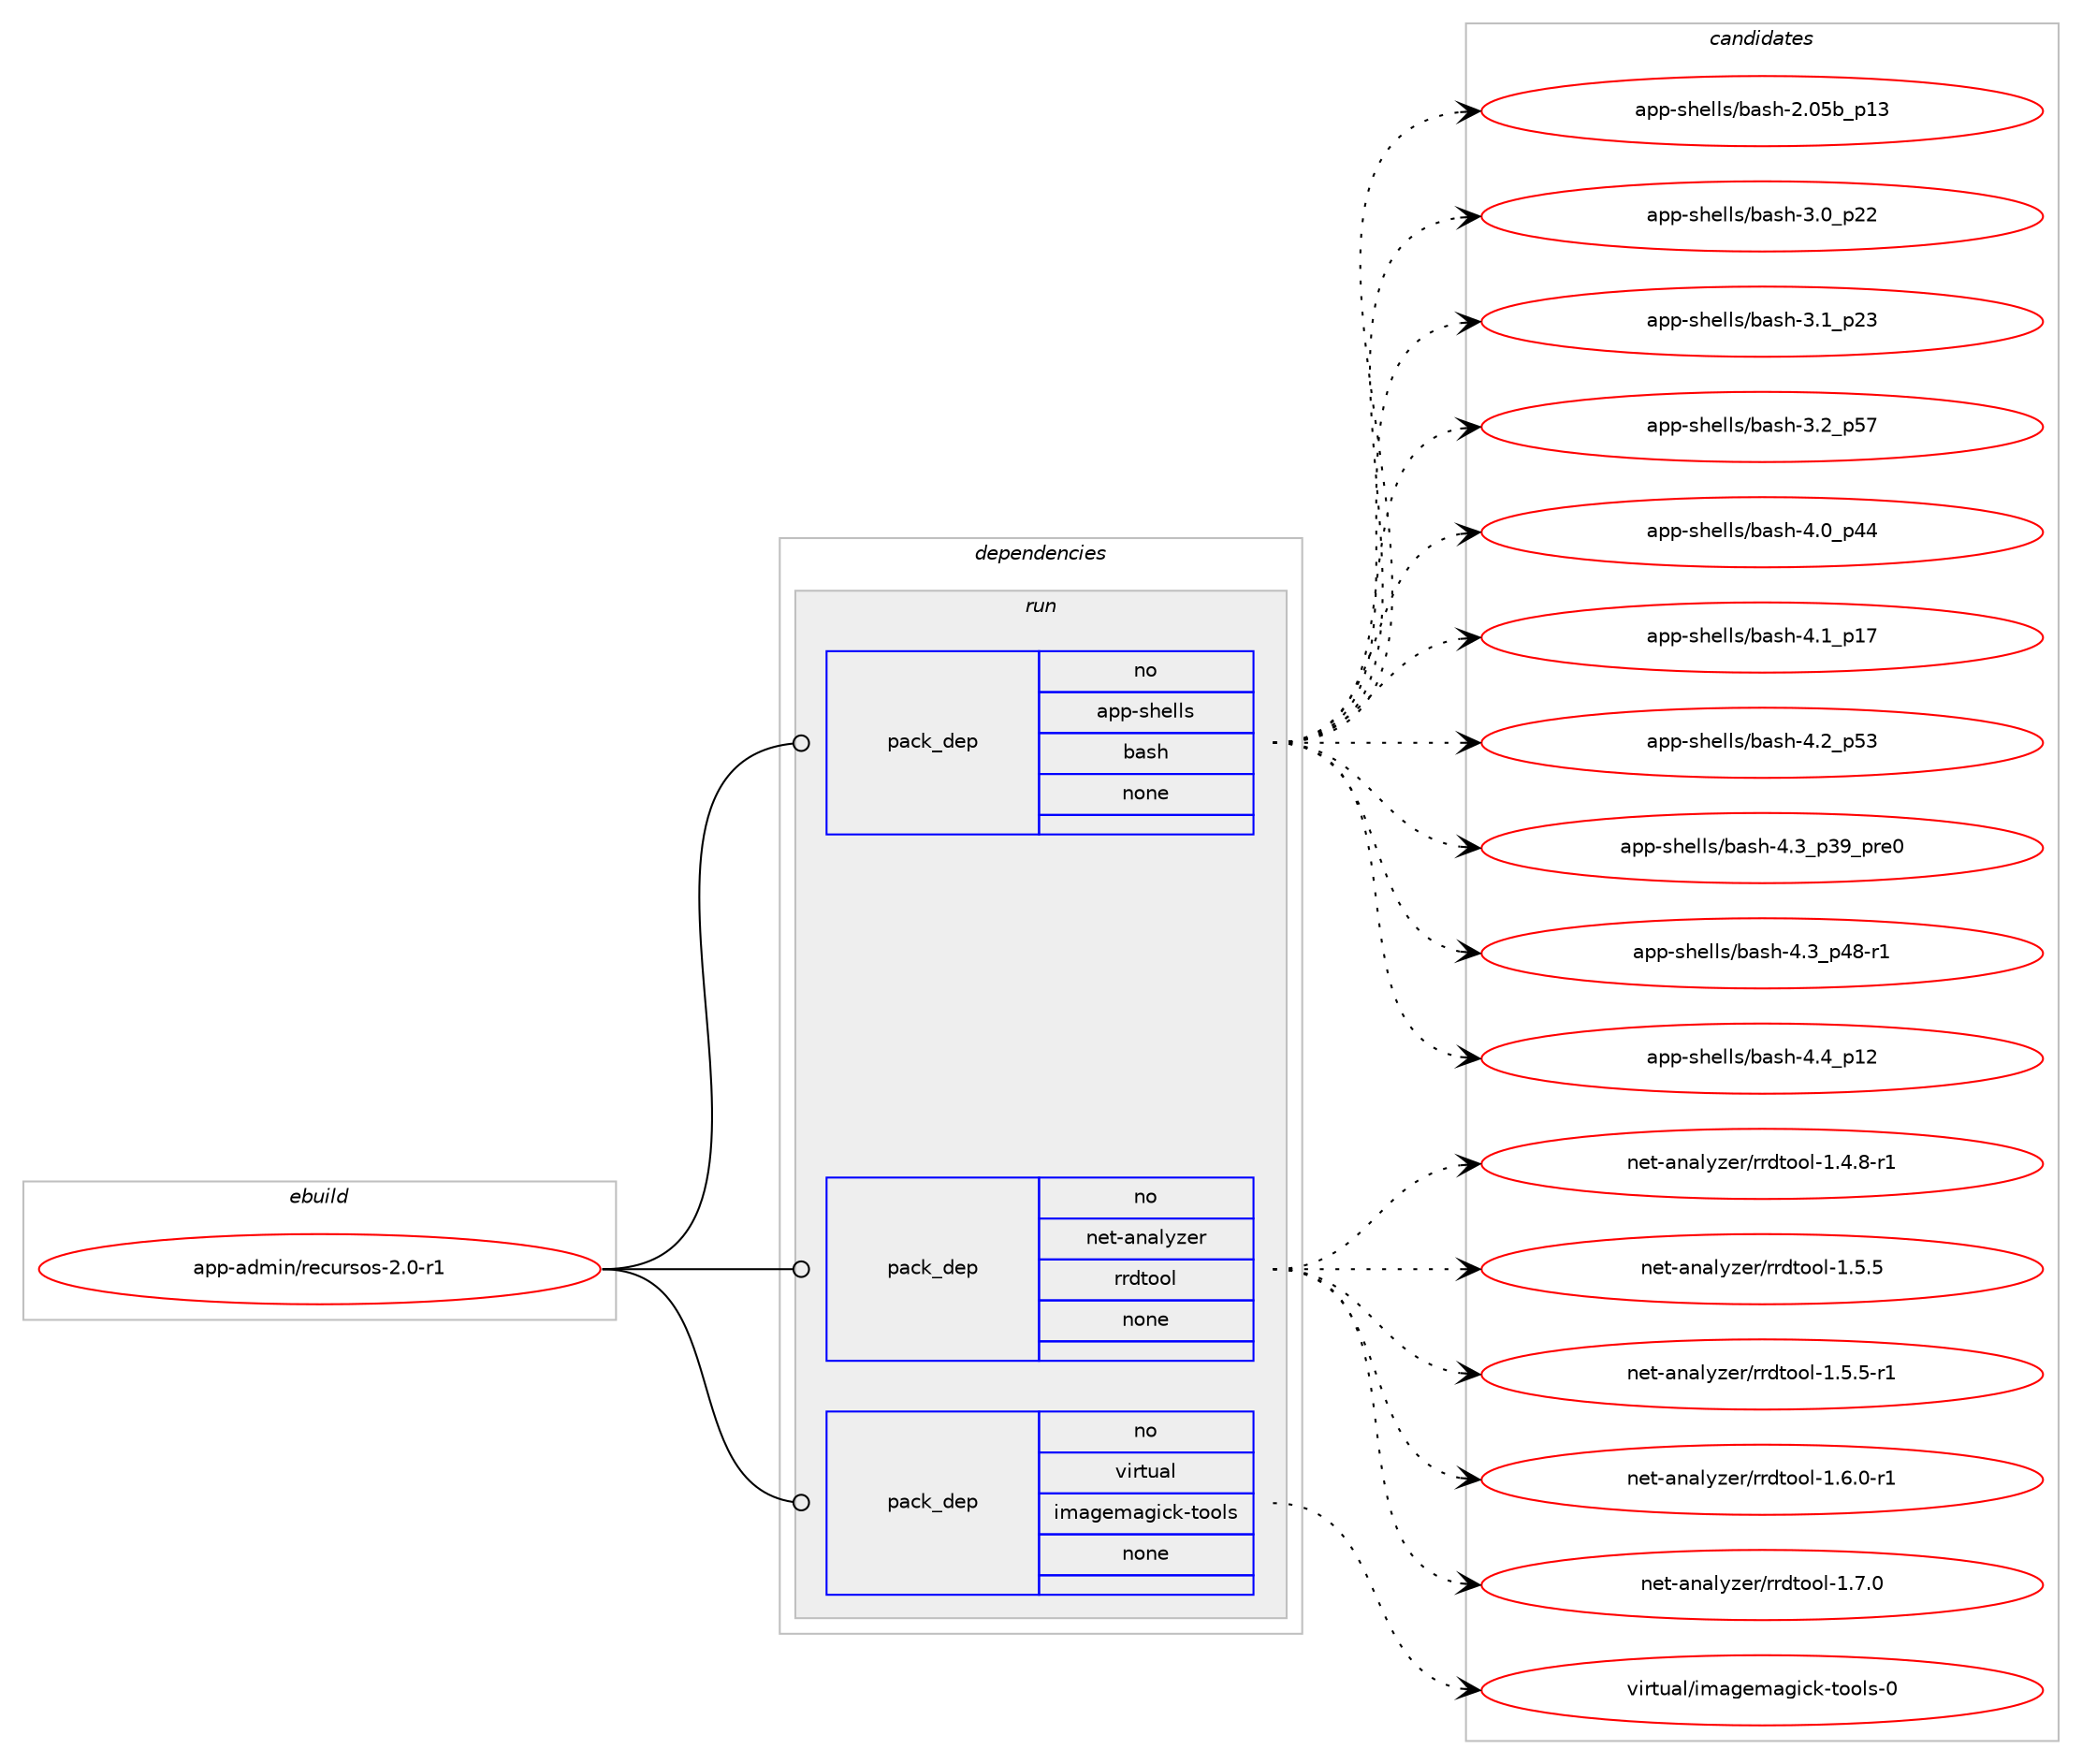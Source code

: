 digraph prolog {

# *************
# Graph options
# *************

newrank=true;
concentrate=true;
compound=true;
graph [rankdir=LR,fontname=Helvetica,fontsize=10,ranksep=1.5];#, ranksep=2.5, nodesep=0.2];
edge  [arrowhead=vee];
node  [fontname=Helvetica,fontsize=10];

# **********
# The ebuild
# **********

subgraph cluster_leftcol {
color=gray;
rank=same;
label=<<i>ebuild</i>>;
id [label="app-admin/recursos-2.0-r1", color=red, width=4, href="../app-admin/recursos-2.0-r1.svg"];
}

# ****************
# The dependencies
# ****************

subgraph cluster_midcol {
color=gray;
label=<<i>dependencies</i>>;
subgraph cluster_compile {
fillcolor="#eeeeee";
style=filled;
label=<<i>compile</i>>;
}
subgraph cluster_compileandrun {
fillcolor="#eeeeee";
style=filled;
label=<<i>compile and run</i>>;
}
subgraph cluster_run {
fillcolor="#eeeeee";
style=filled;
label=<<i>run</i>>;
subgraph pack3700 {
dependency5166 [label=<<TABLE BORDER="0" CELLBORDER="1" CELLSPACING="0" CELLPADDING="4" WIDTH="220"><TR><TD ROWSPAN="6" CELLPADDING="30">pack_dep</TD></TR><TR><TD WIDTH="110">no</TD></TR><TR><TD>app-shells</TD></TR><TR><TD>bash</TD></TR><TR><TD>none</TD></TR><TR><TD></TD></TR></TABLE>>, shape=none, color=blue];
}
id:e -> dependency5166:w [weight=20,style="solid",arrowhead="odot"];
subgraph pack3701 {
dependency5167 [label=<<TABLE BORDER="0" CELLBORDER="1" CELLSPACING="0" CELLPADDING="4" WIDTH="220"><TR><TD ROWSPAN="6" CELLPADDING="30">pack_dep</TD></TR><TR><TD WIDTH="110">no</TD></TR><TR><TD>net-analyzer</TD></TR><TR><TD>rrdtool</TD></TR><TR><TD>none</TD></TR><TR><TD></TD></TR></TABLE>>, shape=none, color=blue];
}
id:e -> dependency5167:w [weight=20,style="solid",arrowhead="odot"];
subgraph pack3702 {
dependency5168 [label=<<TABLE BORDER="0" CELLBORDER="1" CELLSPACING="0" CELLPADDING="4" WIDTH="220"><TR><TD ROWSPAN="6" CELLPADDING="30">pack_dep</TD></TR><TR><TD WIDTH="110">no</TD></TR><TR><TD>virtual</TD></TR><TR><TD>imagemagick-tools</TD></TR><TR><TD>none</TD></TR><TR><TD></TD></TR></TABLE>>, shape=none, color=blue];
}
id:e -> dependency5168:w [weight=20,style="solid",arrowhead="odot"];
}
}

# **************
# The candidates
# **************

subgraph cluster_choices {
rank=same;
color=gray;
label=<<i>candidates</i>>;

subgraph choice3700 {
color=black;
nodesep=1;
choice9711211245115104101108108115479897115104455046485398951124951 [label="app-shells/bash-2.05b_p13", color=red, width=4,href="../app-shells/bash-2.05b_p13.svg"];
choice971121124511510410110810811547989711510445514648951125050 [label="app-shells/bash-3.0_p22", color=red, width=4,href="../app-shells/bash-3.0_p22.svg"];
choice971121124511510410110810811547989711510445514649951125051 [label="app-shells/bash-3.1_p23", color=red, width=4,href="../app-shells/bash-3.1_p23.svg"];
choice971121124511510410110810811547989711510445514650951125355 [label="app-shells/bash-3.2_p57", color=red, width=4,href="../app-shells/bash-3.2_p57.svg"];
choice971121124511510410110810811547989711510445524648951125252 [label="app-shells/bash-4.0_p44", color=red, width=4,href="../app-shells/bash-4.0_p44.svg"];
choice971121124511510410110810811547989711510445524649951124955 [label="app-shells/bash-4.1_p17", color=red, width=4,href="../app-shells/bash-4.1_p17.svg"];
choice971121124511510410110810811547989711510445524650951125351 [label="app-shells/bash-4.2_p53", color=red, width=4,href="../app-shells/bash-4.2_p53.svg"];
choice9711211245115104101108108115479897115104455246519511251579511211410148 [label="app-shells/bash-4.3_p39_pre0", color=red, width=4,href="../app-shells/bash-4.3_p39_pre0.svg"];
choice9711211245115104101108108115479897115104455246519511252564511449 [label="app-shells/bash-4.3_p48-r1", color=red, width=4,href="../app-shells/bash-4.3_p48-r1.svg"];
choice971121124511510410110810811547989711510445524652951124950 [label="app-shells/bash-4.4_p12", color=red, width=4,href="../app-shells/bash-4.4_p12.svg"];
dependency5166:e -> choice9711211245115104101108108115479897115104455046485398951124951:w [style=dotted,weight="100"];
dependency5166:e -> choice971121124511510410110810811547989711510445514648951125050:w [style=dotted,weight="100"];
dependency5166:e -> choice971121124511510410110810811547989711510445514649951125051:w [style=dotted,weight="100"];
dependency5166:e -> choice971121124511510410110810811547989711510445514650951125355:w [style=dotted,weight="100"];
dependency5166:e -> choice971121124511510410110810811547989711510445524648951125252:w [style=dotted,weight="100"];
dependency5166:e -> choice971121124511510410110810811547989711510445524649951124955:w [style=dotted,weight="100"];
dependency5166:e -> choice971121124511510410110810811547989711510445524650951125351:w [style=dotted,weight="100"];
dependency5166:e -> choice9711211245115104101108108115479897115104455246519511251579511211410148:w [style=dotted,weight="100"];
dependency5166:e -> choice9711211245115104101108108115479897115104455246519511252564511449:w [style=dotted,weight="100"];
dependency5166:e -> choice971121124511510410110810811547989711510445524652951124950:w [style=dotted,weight="100"];
}
subgraph choice3701 {
color=black;
nodesep=1;
choice110101116459711097108121122101114471141141001161111111084549465246564511449 [label="net-analyzer/rrdtool-1.4.8-r1", color=red, width=4,href="../net-analyzer/rrdtool-1.4.8-r1.svg"];
choice11010111645971109710812112210111447114114100116111111108454946534653 [label="net-analyzer/rrdtool-1.5.5", color=red, width=4,href="../net-analyzer/rrdtool-1.5.5.svg"];
choice110101116459711097108121122101114471141141001161111111084549465346534511449 [label="net-analyzer/rrdtool-1.5.5-r1", color=red, width=4,href="../net-analyzer/rrdtool-1.5.5-r1.svg"];
choice110101116459711097108121122101114471141141001161111111084549465446484511449 [label="net-analyzer/rrdtool-1.6.0-r1", color=red, width=4,href="../net-analyzer/rrdtool-1.6.0-r1.svg"];
choice11010111645971109710812112210111447114114100116111111108454946554648 [label="net-analyzer/rrdtool-1.7.0", color=red, width=4,href="../net-analyzer/rrdtool-1.7.0.svg"];
dependency5167:e -> choice110101116459711097108121122101114471141141001161111111084549465246564511449:w [style=dotted,weight="100"];
dependency5167:e -> choice11010111645971109710812112210111447114114100116111111108454946534653:w [style=dotted,weight="100"];
dependency5167:e -> choice110101116459711097108121122101114471141141001161111111084549465346534511449:w [style=dotted,weight="100"];
dependency5167:e -> choice110101116459711097108121122101114471141141001161111111084549465446484511449:w [style=dotted,weight="100"];
dependency5167:e -> choice11010111645971109710812112210111447114114100116111111108454946554648:w [style=dotted,weight="100"];
}
subgraph choice3702 {
color=black;
nodesep=1;
choice1181051141161179710847105109971031011099710310599107451161111111081154548 [label="virtual/imagemagick-tools-0", color=red, width=4,href="../virtual/imagemagick-tools-0.svg"];
dependency5168:e -> choice1181051141161179710847105109971031011099710310599107451161111111081154548:w [style=dotted,weight="100"];
}
}

}
